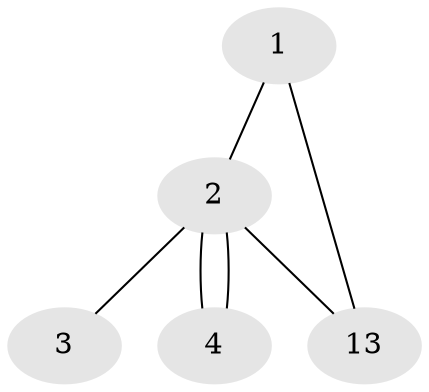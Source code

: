 // Generated by graph-tools (version 1.1) at 2025/46/02/15/25 05:46:28]
// undirected, 5 vertices, 6 edges
graph export_dot {
graph [start="1"]
  node [color=gray90,style=filled];
  1 [super="+5+7+8+11+15+20"];
  2 [super="+5+17+18"];
  3 [super="+6+9+10+19"];
  4 [super="+14+19"];
  13 [super="+9"];
  1 -- 2;
  1 -- 13;
  2 -- 3;
  2 -- 4;
  2 -- 4;
  2 -- 13;
}
